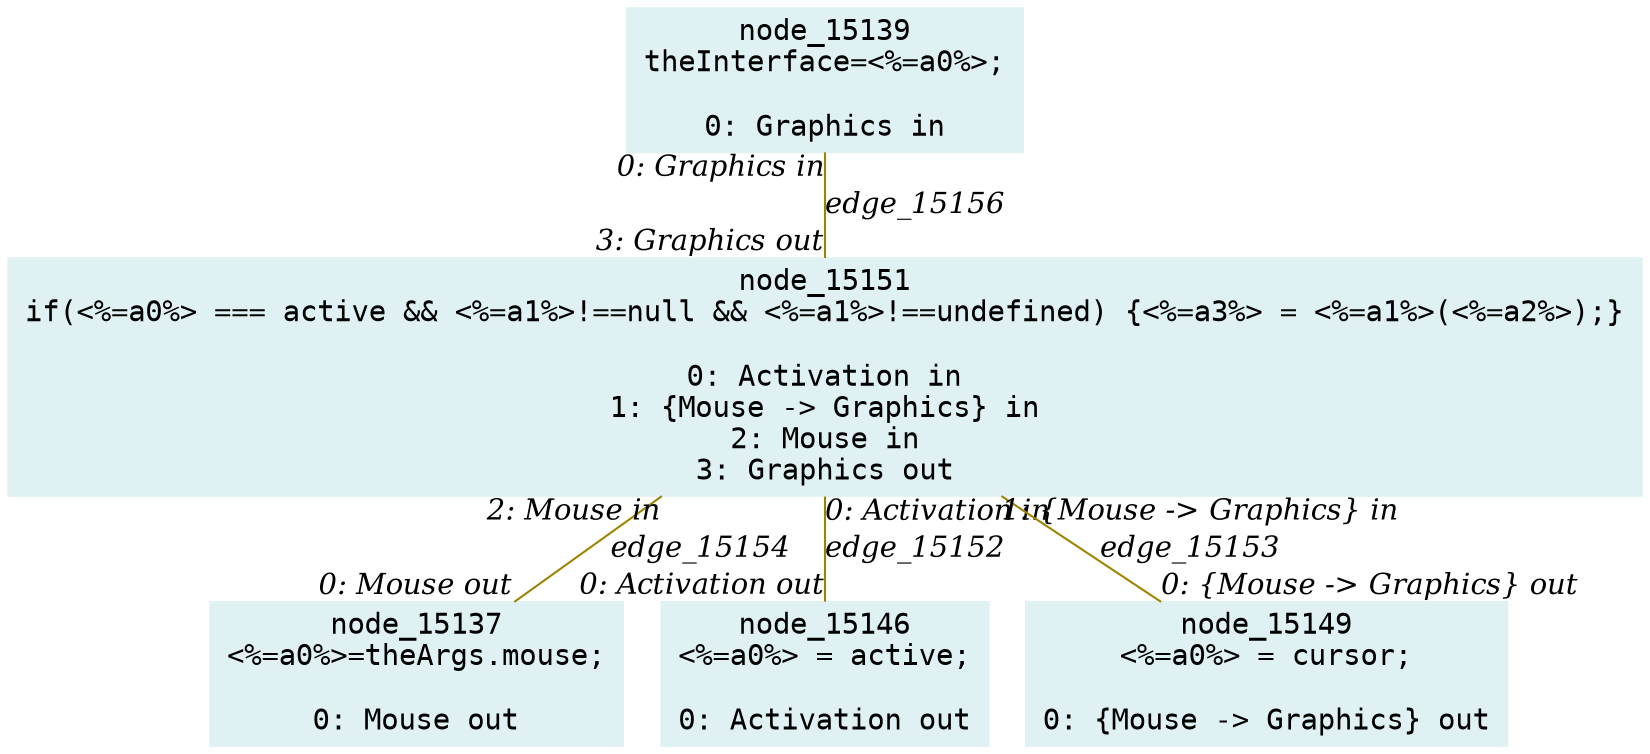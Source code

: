 digraph g{node_15137 [shape="box", style="filled", color="#dff1f2", fontname="Courier", label="node_15137
<%=a0%>=theArgs.mouse;

0: Mouse out" ]
node_15139 [shape="box", style="filled", color="#dff1f2", fontname="Courier", label="node_15139
theInterface=<%=a0%>;

0: Graphics in" ]
node_15146 [shape="box", style="filled", color="#dff1f2", fontname="Courier", label="node_15146
<%=a0%> = active;

0: Activation out" ]
node_15149 [shape="box", style="filled", color="#dff1f2", fontname="Courier", label="node_15149
<%=a0%> = cursor;

0: {Mouse -> Graphics} out" ]
node_15151 [shape="box", style="filled", color="#dff1f2", fontname="Courier", label="node_15151
if(<%=a0%> === active && <%=a1%>!==null && <%=a1%>!==undefined) {<%=a3%> = <%=a1%>(<%=a2%>);}

0: Activation in
1: {Mouse -> Graphics} in
2: Mouse in
3: Graphics out" ]
node_15151 -> node_15146 [dir=none, arrowHead=none, fontname="Times-Italic", arrowsize=1, color="#9d8400", label="edge_15152",  headlabel="0: Activation out", taillabel="0: Activation in" ]
node_15151 -> node_15149 [dir=none, arrowHead=none, fontname="Times-Italic", arrowsize=1, color="#9d8400", label="edge_15153",  headlabel="0: {Mouse -> Graphics} out", taillabel="1: {Mouse -> Graphics} in" ]
node_15151 -> node_15137 [dir=none, arrowHead=none, fontname="Times-Italic", arrowsize=1, color="#9d8400", label="edge_15154",  headlabel="0: Mouse out", taillabel="2: Mouse in" ]
node_15139 -> node_15151 [dir=none, arrowHead=none, fontname="Times-Italic", arrowsize=1, color="#9d8400", label="edge_15156",  headlabel="3: Graphics out", taillabel="0: Graphics in" ]
}